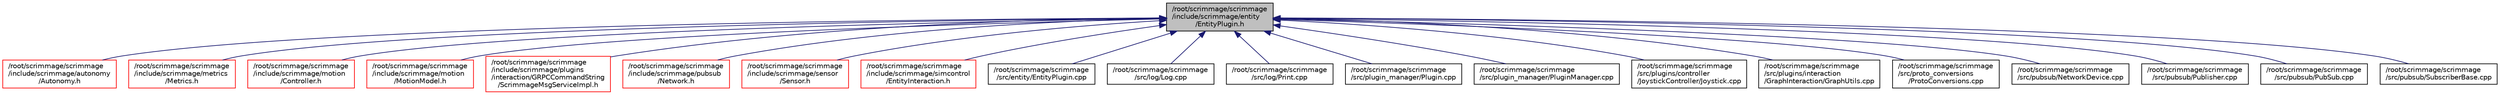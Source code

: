 digraph "/root/scrimmage/scrimmage/include/scrimmage/entity/EntityPlugin.h"
{
 // LATEX_PDF_SIZE
  edge [fontname="Helvetica",fontsize="10",labelfontname="Helvetica",labelfontsize="10"];
  node [fontname="Helvetica",fontsize="10",shape=record];
  Node1 [label="/root/scrimmage/scrimmage\l/include/scrimmage/entity\l/EntityPlugin.h",height=0.2,width=0.4,color="black", fillcolor="grey75", style="filled", fontcolor="black",tooltip="Brief file description."];
  Node1 -> Node2 [dir="back",color="midnightblue",fontsize="10",style="solid",fontname="Helvetica"];
  Node2 [label="/root/scrimmage/scrimmage\l/include/scrimmage/autonomy\l/Autonomy.h",height=0.2,width=0.4,color="red", fillcolor="white", style="filled",URL="$Autonomy_8h.html",tooltip="Brief file description."];
  Node1 -> Node91 [dir="back",color="midnightblue",fontsize="10",style="solid",fontname="Helvetica"];
  Node91 [label="/root/scrimmage/scrimmage\l/include/scrimmage/metrics\l/Metrics.h",height=0.2,width=0.4,color="red", fillcolor="white", style="filled",URL="$Metrics_8h.html",tooltip="Brief file description."];
  Node1 -> Node104 [dir="back",color="midnightblue",fontsize="10",style="solid",fontname="Helvetica"];
  Node104 [label="/root/scrimmage/scrimmage\l/include/scrimmage/motion\l/Controller.h",height=0.2,width=0.4,color="red", fillcolor="white", style="filled",URL="$Controller_8h.html",tooltip="Brief file description."];
  Node1 -> Node180 [dir="back",color="midnightblue",fontsize="10",style="solid",fontname="Helvetica"];
  Node180 [label="/root/scrimmage/scrimmage\l/include/scrimmage/motion\l/MotionModel.h",height=0.2,width=0.4,color="red", fillcolor="white", style="filled",URL="$MotionModel_8h.html",tooltip="Brief file description."];
  Node1 -> Node198 [dir="back",color="midnightblue",fontsize="10",style="solid",fontname="Helvetica"];
  Node198 [label="/root/scrimmage/scrimmage\l/include/scrimmage/plugins\l/interaction/GRPCCommandString\l/ScrimmageMsgServiceImpl.h",height=0.2,width=0.4,color="red", fillcolor="white", style="filled",URL="$ScrimmageMsgServiceImpl_8h.html",tooltip="Brief file description."];
  Node1 -> Node201 [dir="back",color="midnightblue",fontsize="10",style="solid",fontname="Helvetica"];
  Node201 [label="/root/scrimmage/scrimmage\l/include/scrimmage/pubsub\l/Network.h",height=0.2,width=0.4,color="red", fillcolor="white", style="filled",URL="$Network_8h.html",tooltip="Brief file description."];
  Node1 -> Node209 [dir="back",color="midnightblue",fontsize="10",style="solid",fontname="Helvetica"];
  Node209 [label="/root/scrimmage/scrimmage\l/include/scrimmage/sensor\l/Sensor.h",height=0.2,width=0.4,color="red", fillcolor="white", style="filled",URL="$Sensor_8h.html",tooltip="Brief file description."];
  Node1 -> Node236 [dir="back",color="midnightblue",fontsize="10",style="solid",fontname="Helvetica"];
  Node236 [label="/root/scrimmage/scrimmage\l/include/scrimmage/simcontrol\l/EntityInteraction.h",height=0.2,width=0.4,color="red", fillcolor="white", style="filled",URL="$EntityInteraction_8h.html",tooltip="Brief file description."];
  Node1 -> Node265 [dir="back",color="midnightblue",fontsize="10",style="solid",fontname="Helvetica"];
  Node265 [label="/root/scrimmage/scrimmage\l/src/entity/EntityPlugin.cpp",height=0.2,width=0.4,color="black", fillcolor="white", style="filled",URL="$EntityPlugin_8cpp.html",tooltip="Brief file description."];
  Node1 -> Node266 [dir="back",color="midnightblue",fontsize="10",style="solid",fontname="Helvetica"];
  Node266 [label="/root/scrimmage/scrimmage\l/src/log/Log.cpp",height=0.2,width=0.4,color="black", fillcolor="white", style="filled",URL="$Log_8cpp.html",tooltip="Brief file description."];
  Node1 -> Node267 [dir="back",color="midnightblue",fontsize="10",style="solid",fontname="Helvetica"];
  Node267 [label="/root/scrimmage/scrimmage\l/src/log/Print.cpp",height=0.2,width=0.4,color="black", fillcolor="white", style="filled",URL="$Print_8cpp.html",tooltip=" "];
  Node1 -> Node268 [dir="back",color="midnightblue",fontsize="10",style="solid",fontname="Helvetica"];
  Node268 [label="/root/scrimmage/scrimmage\l/src/plugin_manager/Plugin.cpp",height=0.2,width=0.4,color="black", fillcolor="white", style="filled",URL="$Plugin_8cpp.html",tooltip="Brief file description."];
  Node1 -> Node269 [dir="back",color="midnightblue",fontsize="10",style="solid",fontname="Helvetica"];
  Node269 [label="/root/scrimmage/scrimmage\l/src/plugin_manager/PluginManager.cpp",height=0.2,width=0.4,color="black", fillcolor="white", style="filled",URL="$PluginManager_8cpp.html",tooltip="Brief file description."];
  Node1 -> Node270 [dir="back",color="midnightblue",fontsize="10",style="solid",fontname="Helvetica"];
  Node270 [label="/root/scrimmage/scrimmage\l/src/plugins/controller\l/JoystickController/Joystick.cpp",height=0.2,width=0.4,color="black", fillcolor="white", style="filled",URL="$Joystick_8cpp.html",tooltip="Brief file description."];
  Node1 -> Node271 [dir="back",color="midnightblue",fontsize="10",style="solid",fontname="Helvetica"];
  Node271 [label="/root/scrimmage/scrimmage\l/src/plugins/interaction\l/GraphInteraction/GraphUtils.cpp",height=0.2,width=0.4,color="black", fillcolor="white", style="filled",URL="$GraphUtils_8cpp.html",tooltip="Brief file description."];
  Node1 -> Node272 [dir="back",color="midnightblue",fontsize="10",style="solid",fontname="Helvetica"];
  Node272 [label="/root/scrimmage/scrimmage\l/src/proto_conversions\l/ProtoConversions.cpp",height=0.2,width=0.4,color="black", fillcolor="white", style="filled",URL="$ProtoConversions_8cpp.html",tooltip="Brief file description."];
  Node1 -> Node273 [dir="back",color="midnightblue",fontsize="10",style="solid",fontname="Helvetica"];
  Node273 [label="/root/scrimmage/scrimmage\l/src/pubsub/NetworkDevice.cpp",height=0.2,width=0.4,color="black", fillcolor="white", style="filled",URL="$NetworkDevice_8cpp.html",tooltip="Brief file description."];
  Node1 -> Node274 [dir="back",color="midnightblue",fontsize="10",style="solid",fontname="Helvetica"];
  Node274 [label="/root/scrimmage/scrimmage\l/src/pubsub/Publisher.cpp",height=0.2,width=0.4,color="black", fillcolor="white", style="filled",URL="$Publisher_8cpp.html",tooltip="Brief file description."];
  Node1 -> Node275 [dir="back",color="midnightblue",fontsize="10",style="solid",fontname="Helvetica"];
  Node275 [label="/root/scrimmage/scrimmage\l/src/pubsub/PubSub.cpp",height=0.2,width=0.4,color="black", fillcolor="white", style="filled",URL="$PubSub_8cpp.html",tooltip="Brief file description."];
  Node1 -> Node276 [dir="back",color="midnightblue",fontsize="10",style="solid",fontname="Helvetica"];
  Node276 [label="/root/scrimmage/scrimmage\l/src/pubsub/SubscriberBase.cpp",height=0.2,width=0.4,color="black", fillcolor="white", style="filled",URL="$SubscriberBase_8cpp.html",tooltip="Brief file description."];
}

